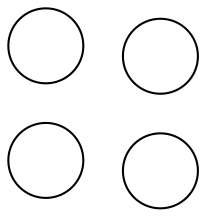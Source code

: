 digraph G {
	layout="circo";
	0 [ label="", shape=circle ];
	1 [ label="", shape=circle ];
	2 [ label="", shape=circle ];
	3 [ label="", shape=circle ];

}
